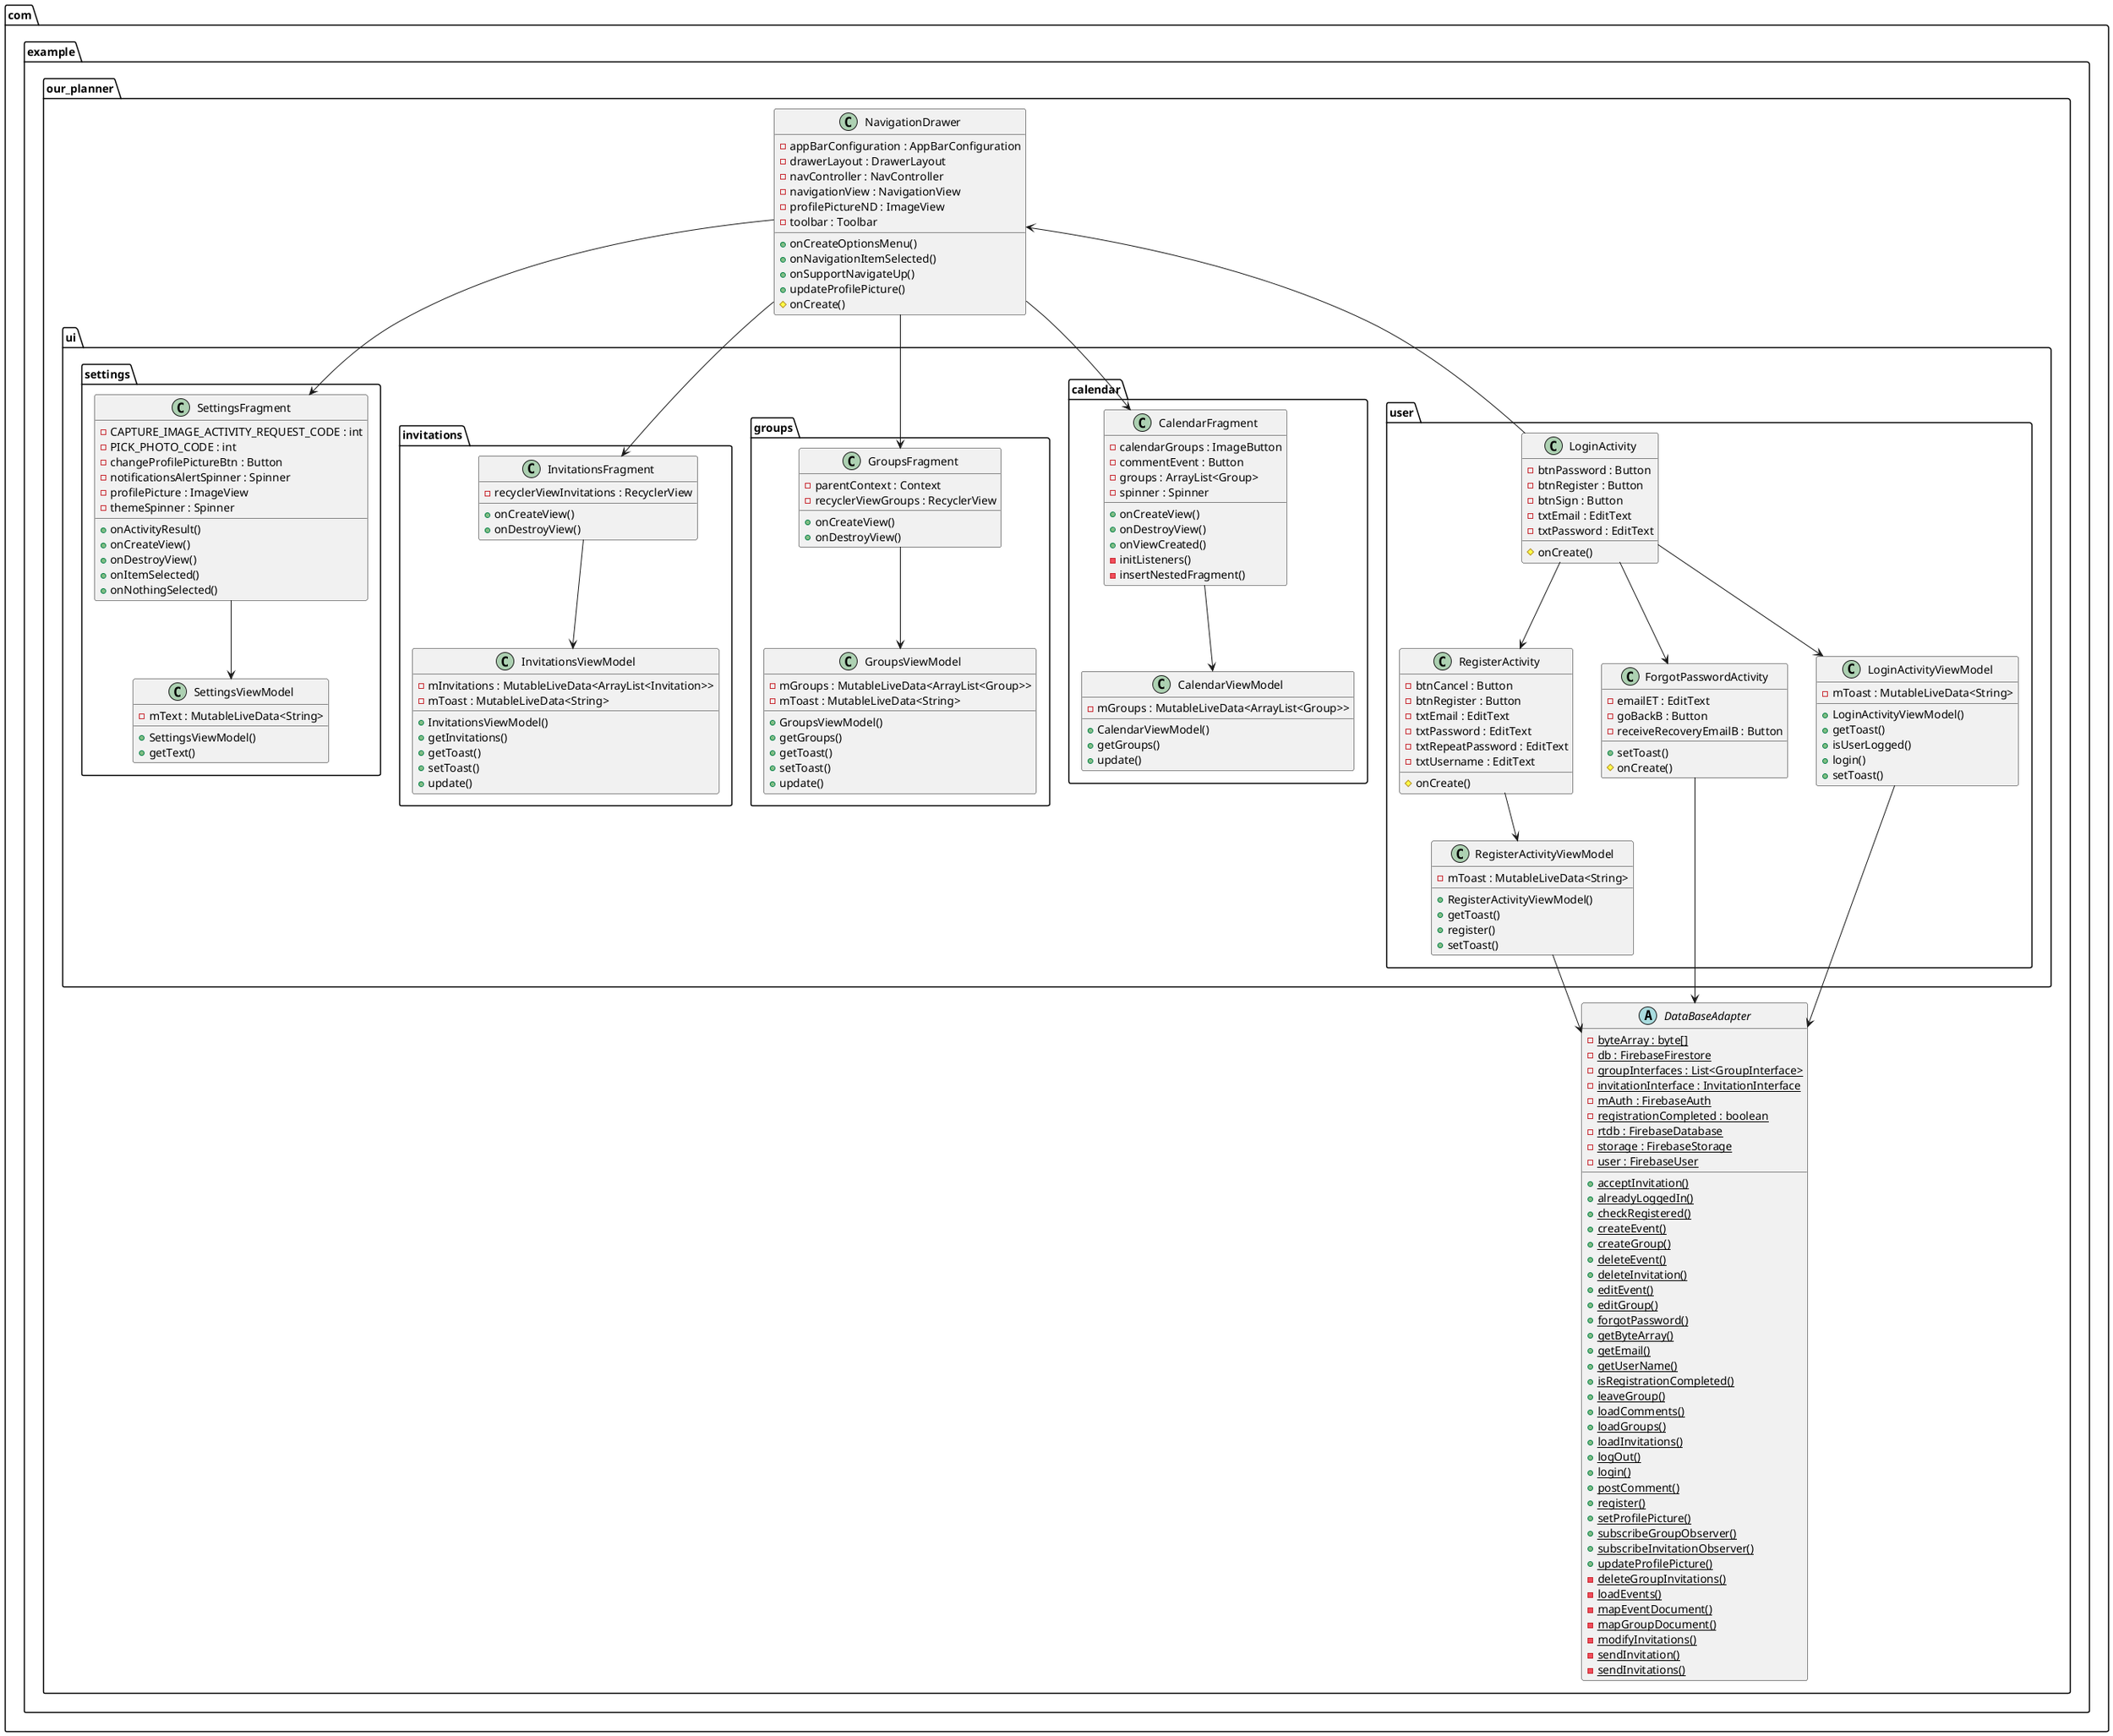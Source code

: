 @startuml

namespace com.example.our_planner {
    namespace ui.user {
      class com.example.our_planner.ui.user.ForgotPasswordActivity {
          - emailET : EditText
          - goBackB : Button
          - receiveRecoveryEmailB : Button
          + setToast()
          # onCreate()
      }
    }
  }


  namespace com.example.our_planner {
    namespace ui.user {
      class com.example.our_planner.ui.user.LoginActivity {
          - btnPassword : Button
          - btnRegister : Button
          - btnSign : Button
          - txtEmail : EditText
          - txtPassword : EditText
          # onCreate()
      }
    }
  }


  namespace com.example.our_planner {
    namespace ui.user {
      class com.example.our_planner.ui.user.LoginActivityViewModel {
          - mToast : MutableLiveData<String>
          + LoginActivityViewModel()
          + getToast()
          + isUserLogged()
          + login()
          + setToast()
      }
    }
  }


  namespace com.example.our_planner {
    namespace ui.user {
      class com.example.our_planner.ui.user.RegisterActivity {
          - btnCancel : Button
          - btnRegister : Button
          - txtEmail : EditText
          - txtPassword : EditText
          - txtRepeatPassword : EditText
          - txtUsername : EditText
          # onCreate()
      }
    }
  }


  namespace com.example.our_planner {
    namespace ui.user {
      class com.example.our_planner.ui.user.RegisterActivityViewModel {
          - mToast : MutableLiveData<String>
          + RegisterActivityViewModel()
          + getToast()
          + register()
          + setToast()
      }
    }
  }

  com.example.our_planner.ui.user.LoginActivity --> com.example.our_planner.ui.user.ForgotPasswordActivity
  com.example.our_planner.ui.user.LoginActivity --> com.example.our_planner.ui.user.RegisterActivity
  com.example.our_planner.ui.user.LoginActivity --> com.example.our_planner.ui.user.LoginActivityViewModel
  com.example.our_planner.ui.user.RegisterActivity --> com.example.our_planner.ui.user.RegisterActivityViewModel

    namespace com.example.our_planner {
        class com.example.our_planner.NavigationDrawer {
            - appBarConfiguration : AppBarConfiguration
            - drawerLayout : DrawerLayout
            - navController : NavController
            - navigationView : NavigationView
            - profilePictureND : ImageView
            - toolbar : Toolbar
            + onCreateOptionsMenu()
            + onNavigationItemSelected()
            + onSupportNavigateUp()
            + updateProfilePicture()
            # onCreate()
        }
      }


  namespace com.example.our_planner {
    abstract class com.example.our_planner.DataBaseAdapter {
        {static} - byteArray : byte[]
        {static} - db : FirebaseFirestore
        {static} - groupInterfaces : List<GroupInterface>
        {static} - invitationInterface : InvitationInterface
        {static} - mAuth : FirebaseAuth
        {static} - registrationCompleted : boolean
        {static} - rtdb : FirebaseDatabase
        {static} - storage : FirebaseStorage
        {static} - user : FirebaseUser
        {static} + acceptInvitation()
        {static} + alreadyLoggedIn()
        {static} + checkRegistered()
        {static} + createEvent()
        {static} + createGroup()
        {static} + deleteEvent()
        {static} + deleteInvitation()
        {static} + editEvent()
        {static} + editGroup()
        {static} + forgotPassword()
        {static} + getByteArray()
        {static} + getEmail()
        {static} + getUserName()
        {static} + isRegistrationCompleted()
        {static} + leaveGroup()
        {static} + loadComments()
        {static} + loadGroups()
        {static} + loadInvitations()
        {static} + logOut()
        {static} + login()
        {static} + postComment()
        {static} + register()
        {static} + setProfilePicture()
        {static} + subscribeGroupObserver()
        {static} + subscribeInvitationObserver()
        {static} + updateProfilePicture()
        {static} - deleteGroupInvitations()
        {static} - loadEvents()
        {static} - mapEventDocument()
        {static} - mapGroupDocument()
        {static} - modifyInvitations()
        {static} - sendInvitation()
        {static} - sendInvitations()
    }
  }

  com.example.our_planner.ui.user.LoginActivity --> com.example.our_planner.NavigationDrawer
  com.example.our_planner.ui.user.LoginActivityViewModel --> com.example.our_planner.DataBaseAdapter
  com.example.our_planner.ui.user.ForgotPasswordActivity --> com.example.our_planner.DataBaseAdapter
  com.example.our_planner.ui.user.RegisterActivityViewModel --> com.example.our_planner.DataBaseAdapter

namespace com.example.our_planner {
    namespace ui.calendar {
      class com.example.our_planner.ui.calendar.CalendarFragment {
          - calendarGroups : ImageButton
          - commentEvent : Button
          - groups : ArrayList<Group>
          - spinner : Spinner
          + onCreateView()
          + onDestroyView()
          + onViewCreated()
          - initListeners()
          - insertNestedFragment()
      }
    }
  }

  namespace com.example.our_planner {
      namespace ui.groups {
        class com.example.our_planner.ui.groups.GroupsFragment {
            - parentContext : Context
            - recyclerViewGroups : RecyclerView
            + onCreateView()
            + onDestroyView()
        }
      }
    }

    namespace com.example.our_planner {
        namespace ui.invitations {
          class com.example.our_planner.ui.invitations.InvitationsFragment {
              - recyclerViewInvitations : RecyclerView
              + onCreateView()
              + onDestroyView()
          }
        }
      }

      namespace com.example.our_planner {
          namespace ui.settings {
            class com.example.our_planner.ui.settings.SettingsFragment {
                - CAPTURE_IMAGE_ACTIVITY_REQUEST_CODE : int
                - PICK_PHOTO_CODE : int
                - changeProfilePictureBtn : Button
                - notificationsAlertSpinner : Spinner
                - profilePicture : ImageView
                - themeSpinner : Spinner
                + onActivityResult()
                + onCreateView()
                + onDestroyView()
                + onItemSelected()
                + onNothingSelected()
            }
          }
        }

  com.example.our_planner.NavigationDrawer --> com.example.our_planner.ui.calendar.CalendarFragment
com.example.our_planner.NavigationDrawer --> com.example.our_planner.ui.groups.GroupsFragment
com.example.our_planner.NavigationDrawer --> com.example.our_planner.ui.invitations.InvitationsFragment
com.example.our_planner.NavigationDrawer --> com.example.our_planner.ui.settings.SettingsFragment


namespace com.example.our_planner {
    namespace ui.groups {
      class com.example.our_planner.ui.groups.GroupsViewModel {
          - mGroups : MutableLiveData<ArrayList<Group>>
          - mToast : MutableLiveData<String>
          + GroupsViewModel()
          + getGroups()
          + getToast()
          + setToast()
          + update()
      }
    }
  }

  com.example.our_planner.ui.groups.GroupsFragment --> com.example.our_planner.ui.groups.GroupsViewModel


namespace com.example.our_planner {
    namespace ui.invitations {
      class com.example.our_planner.ui.invitations.InvitationsViewModel {
          - mInvitations : MutableLiveData<ArrayList<Invitation>>
          - mToast : MutableLiveData<String>
          + InvitationsViewModel()
          + getInvitations()
          + getToast()
          + setToast()
          + update()
      }
    }
  }

    com.example.our_planner.ui.invitations.InvitationsFragment --> com.example.our_planner.ui.invitations.InvitationsViewModel

namespace com.example.our_planner {
    namespace ui.settings {
      class com.example.our_planner.ui.settings.SettingsViewModel {
          - mText : MutableLiveData<String>
          + SettingsViewModel()
          + getText()
      }
    }
  }

    com.example.our_planner.ui.settings.SettingsFragment --> com.example.our_planner.ui.settings.SettingsViewModel

namespace com.example.our_planner {
    namespace ui.calendar {
      class com.example.our_planner.ui.calendar.CalendarViewModel {
          - mGroups : MutableLiveData<ArrayList<Group>>
          + CalendarViewModel()
          + getGroups()
          + update()
      }
    }
  }

      com.example.our_planner.ui.calendar.CalendarFragment --> com.example.our_planner.ui.calendar.CalendarViewModel


@enduml